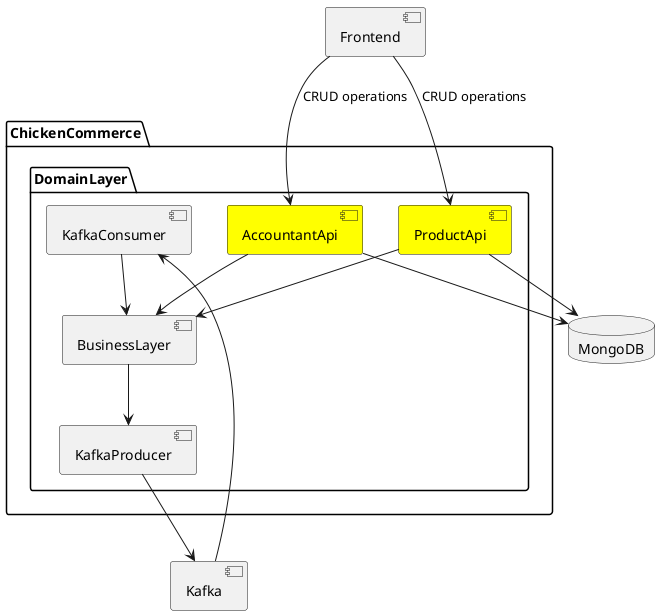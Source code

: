 # PlantUML Editor
# Author Huyen Minh Nguyen
# Fresher Developer

@startuml
package ChickenCommerce{

package DomainLayer{
[AccountantApi] #Yellow
[ProductApi] #Yellow
[KafkaConsumer]
[KafkaProducer]
[BusinessLayer]

AccountantApi --> BusinessLayer
ProductApi --> BusinessLayer
KafkaConsumer --> BusinessLayer
BusinessLayer --> KafkaProducer
}
}

[Kafka]
KafkaProducer --> Kafka
Kafka --> KafkaConsumer

[Frontend]

Frontend --> AccountantApi : CRUD operations
Frontend --> ProductApi : CRUD operations

database MongoDB
AccountantApi --> MongoDB
ProductApi --> MongoDB

@enduml
